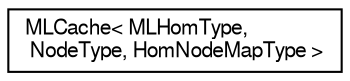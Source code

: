 digraph "Graphical Class Hierarchy"
{
  edge [fontname="FreeSans",fontsize="10",labelfontname="FreeSans",labelfontsize="10"];
  node [fontname="FreeSans",fontsize="10",shape=record];
  rankdir="LR";
  Node1 [label="MLCache\< MLHomType,\l NodeType, HomNodeMapType \>",height=0.2,width=0.4,color="black", fillcolor="white", style="filled",URL="$classMLCache.html"];
}

